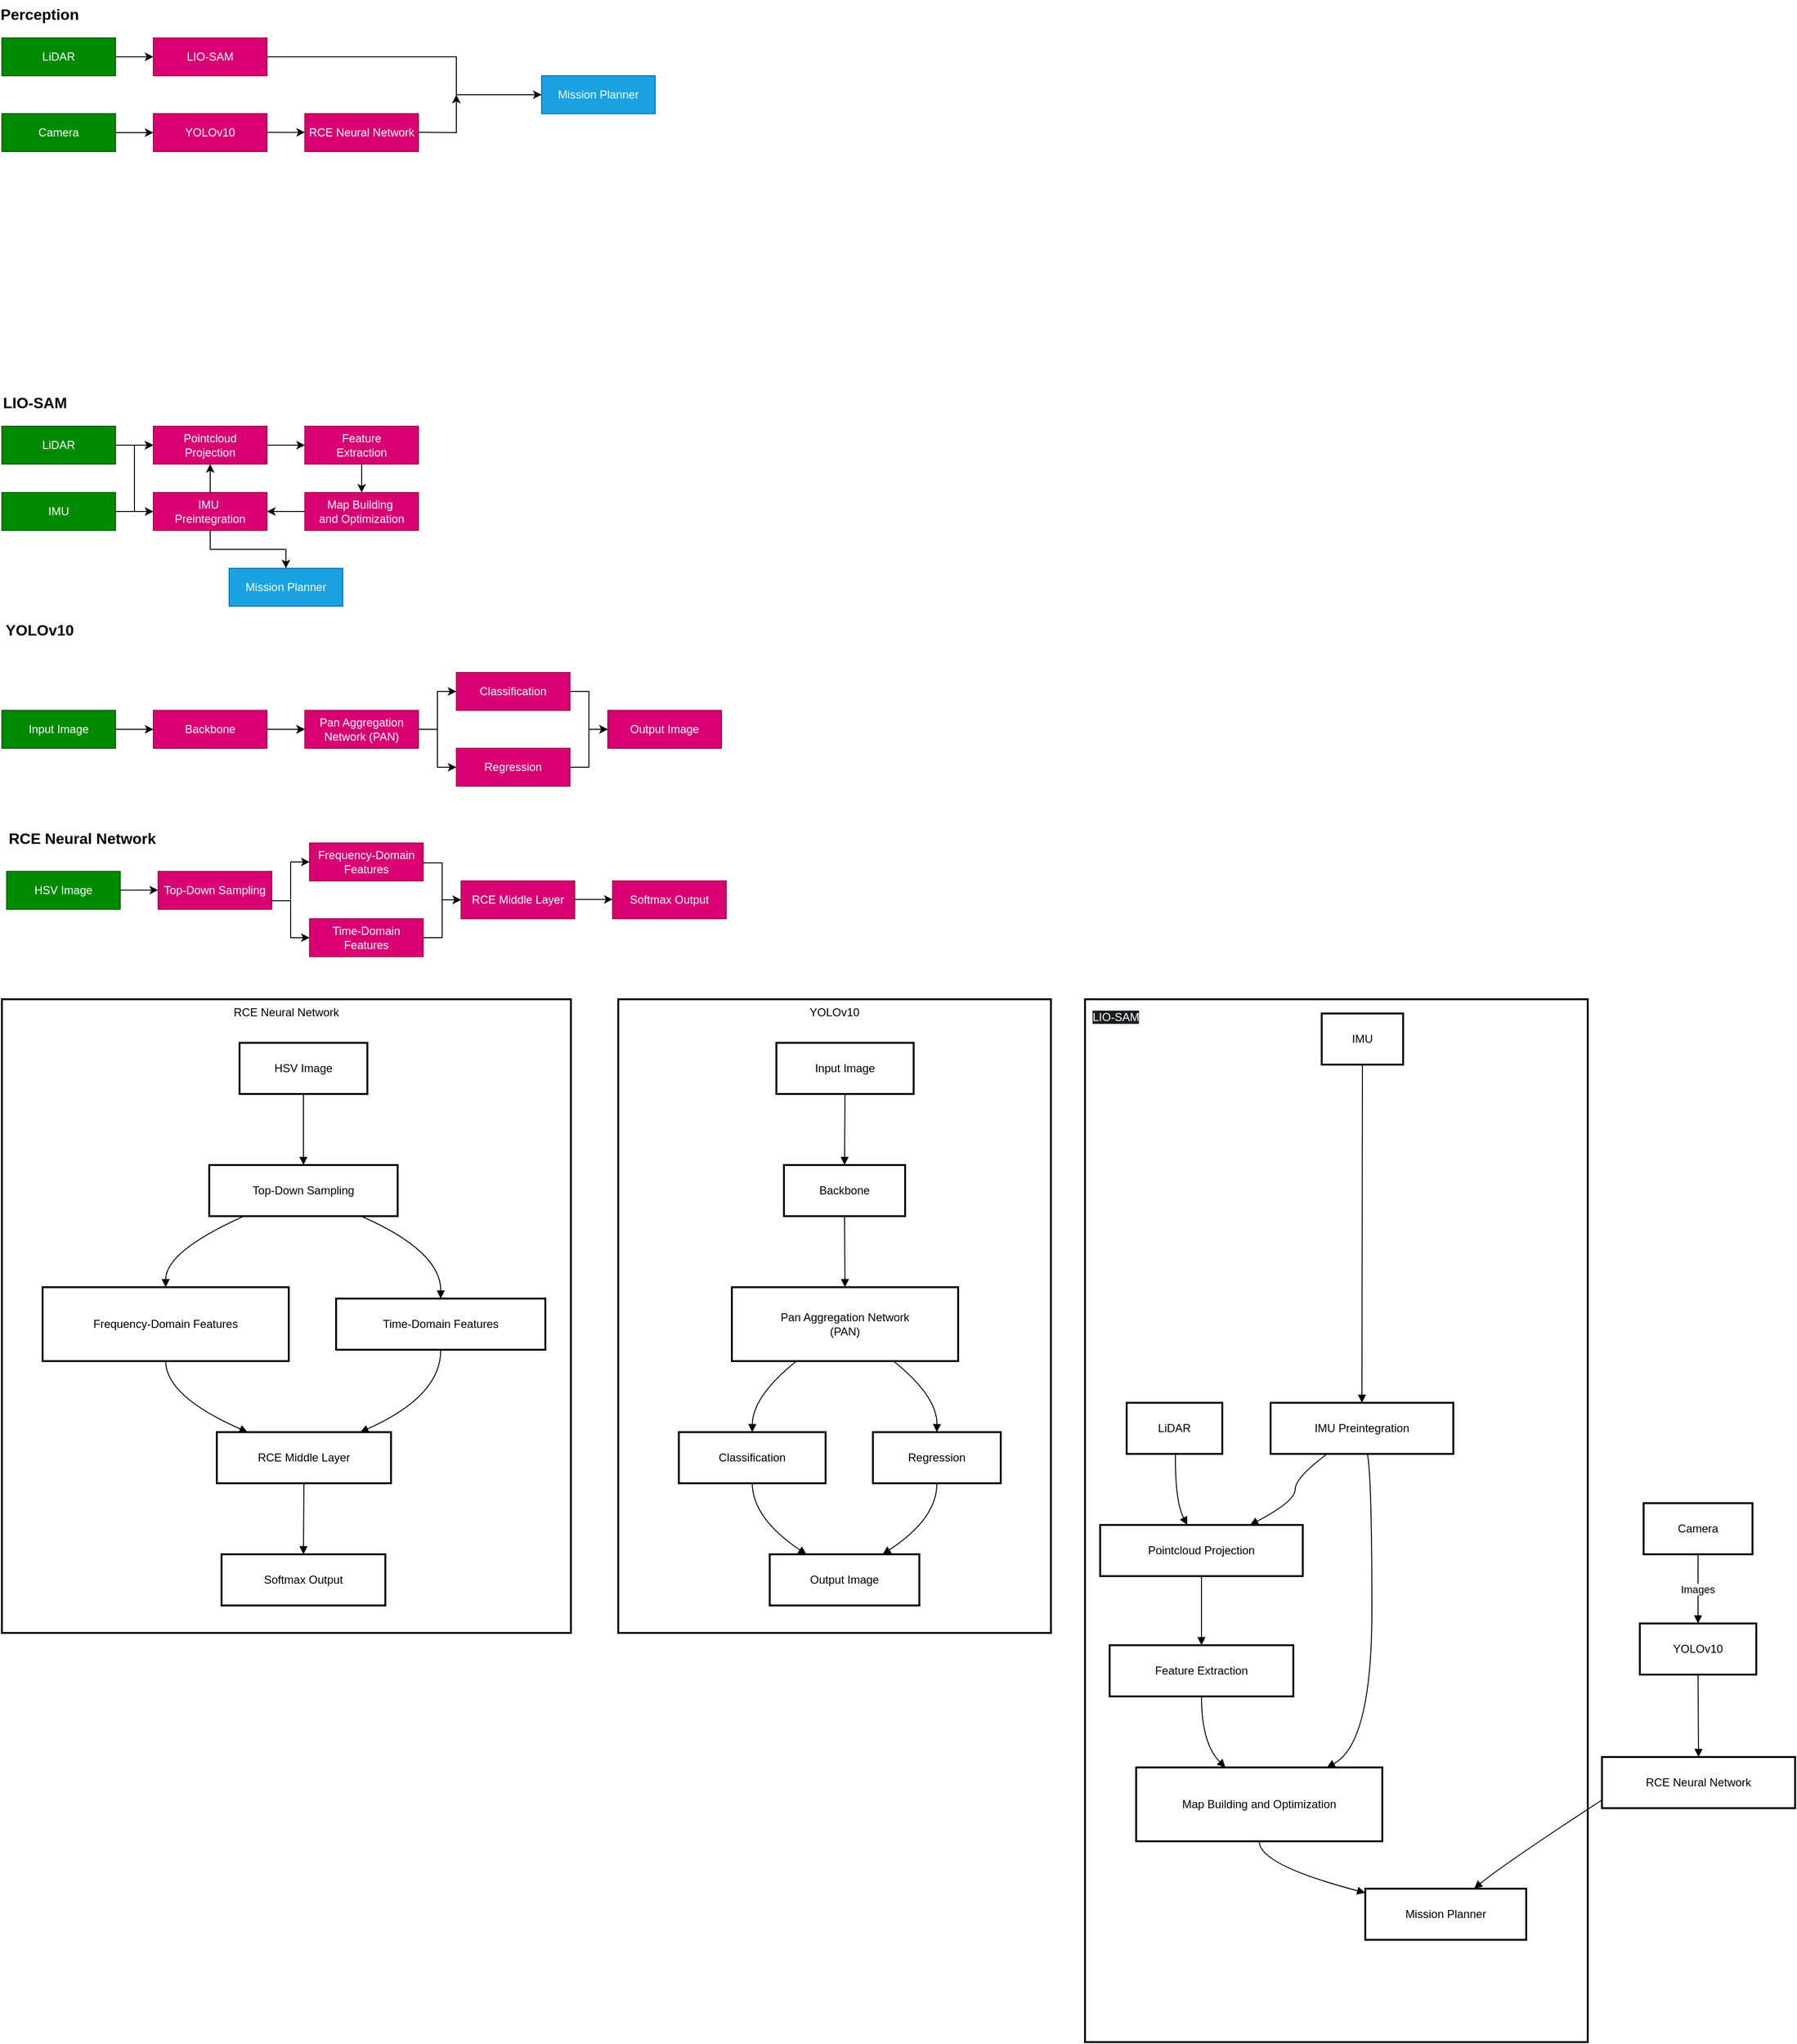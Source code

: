<mxfile version="28.0.6">
  <diagram name="Page-1" id="fD92ccNAa6IDZGOOpsen">
    <mxGraphModel dx="1627" dy="1105" grid="1" gridSize="10" guides="1" tooltips="1" connect="1" arrows="1" fold="1" page="1" pageScale="1" pageWidth="827" pageHeight="1169" math="0" shadow="0">
      <root>
        <mxCell id="0" />
        <mxCell id="1" parent="0" />
        <mxCell id="gu3PRiVN_i1ye5SG3aQM-52" value="LiDAR" style="rounded=0;whiteSpace=wrap;html=1;fillColor=#008a00;fontColor=#ffffff;strokeColor=#005700;" vertex="1" parent="1">
          <mxGeometry x="480" y="400" width="120" height="40" as="geometry" />
        </mxCell>
        <mxCell id="gu3PRiVN_i1ye5SG3aQM-53" value="" style="endArrow=classic;html=1;rounded=0;exitX=1;exitY=0.5;exitDx=0;exitDy=0;entryX=0;entryY=0.5;entryDx=0;entryDy=0;" edge="1" parent="1" source="gu3PRiVN_i1ye5SG3aQM-52" target="gu3PRiVN_i1ye5SG3aQM-54">
          <mxGeometry width="50" height="50" relative="1" as="geometry">
            <mxPoint x="830" y="700" as="sourcePoint" />
            <mxPoint x="880" y="650" as="targetPoint" />
          </mxGeometry>
        </mxCell>
        <mxCell id="gu3PRiVN_i1ye5SG3aQM-54" value="LIO-SAM" style="rounded=0;whiteSpace=wrap;html=1;fillColor=#d80073;fontColor=#ffffff;strokeColor=#A50040;" vertex="1" parent="1">
          <mxGeometry x="640" y="400" width="120" height="40" as="geometry" />
        </mxCell>
        <mxCell id="gu3PRiVN_i1ye5SG3aQM-55" value="Mission Planner" style="rounded=0;whiteSpace=wrap;html=1;fillColor=#1ba1e2;fontColor=#ffffff;strokeColor=#006EAF;" vertex="1" parent="1">
          <mxGeometry x="1050" y="440" width="120" height="40" as="geometry" />
        </mxCell>
        <mxCell id="gu3PRiVN_i1ye5SG3aQM-56" value="Camera" style="rounded=0;whiteSpace=wrap;html=1;fillColor=#008a00;fontColor=#ffffff;strokeColor=#005700;" vertex="1" parent="1">
          <mxGeometry x="480" y="480" width="120" height="40" as="geometry" />
        </mxCell>
        <mxCell id="gu3PRiVN_i1ye5SG3aQM-57" value="" style="endArrow=classic;html=1;rounded=0;exitX=1;exitY=0.5;exitDx=0;exitDy=0;entryX=0;entryY=0.5;entryDx=0;entryDy=0;" edge="1" parent="1" source="gu3PRiVN_i1ye5SG3aQM-56" target="gu3PRiVN_i1ye5SG3aQM-58">
          <mxGeometry width="50" height="50" relative="1" as="geometry">
            <mxPoint x="830" y="800" as="sourcePoint" />
            <mxPoint x="880" y="750" as="targetPoint" />
          </mxGeometry>
        </mxCell>
        <mxCell id="gu3PRiVN_i1ye5SG3aQM-58" value="YOLOv10" style="rounded=0;whiteSpace=wrap;html=1;fillColor=#d80073;fontColor=#ffffff;strokeColor=#A50040;" vertex="1" parent="1">
          <mxGeometry x="640" y="480" width="120" height="40" as="geometry" />
        </mxCell>
        <mxCell id="gu3PRiVN_i1ye5SG3aQM-59" value="&lt;font style=&quot;font-size: 16px;&quot;&gt;Perception&lt;/font&gt;" style="text;html=1;align=center;verticalAlign=middle;whiteSpace=wrap;rounded=0;fontStyle=1" vertex="1" parent="1">
          <mxGeometry x="490" y="360" width="60" height="30" as="geometry" />
        </mxCell>
        <mxCell id="gu3PRiVN_i1ye5SG3aQM-60" value="&lt;span style=&quot;font-size: 16px;&quot;&gt;LIO-SAM&lt;/span&gt;" style="text;html=1;align=center;verticalAlign=middle;whiteSpace=wrap;rounded=0;fontStyle=1" vertex="1" parent="1">
          <mxGeometry x="480" y="770" width="70" height="30" as="geometry" />
        </mxCell>
        <mxCell id="gu3PRiVN_i1ye5SG3aQM-61" value="LiDAR" style="rounded=0;whiteSpace=wrap;html=1;fillColor=#008a00;fontColor=#ffffff;strokeColor=#005700;" vertex="1" parent="1">
          <mxGeometry x="480" y="810" width="120" height="40" as="geometry" />
        </mxCell>
        <mxCell id="gu3PRiVN_i1ye5SG3aQM-62" value="Pointcloud&lt;div&gt;Projection&lt;/div&gt;" style="rounded=0;whiteSpace=wrap;html=1;fillColor=#d80073;fontColor=#ffffff;strokeColor=#A50040;" vertex="1" parent="1">
          <mxGeometry x="640" y="810" width="120" height="40" as="geometry" />
        </mxCell>
        <mxCell id="gu3PRiVN_i1ye5SG3aQM-63" value="Feature&lt;div&gt;Extraction&lt;/div&gt;" style="rounded=0;whiteSpace=wrap;html=1;fillColor=#d80073;fontColor=#ffffff;strokeColor=#A50040;" vertex="1" parent="1">
          <mxGeometry x="800" y="810" width="120" height="40" as="geometry" />
        </mxCell>
        <mxCell id="gu3PRiVN_i1ye5SG3aQM-64" value="Map Building&amp;nbsp;&lt;div&gt;and Optimization&lt;/div&gt;" style="rounded=0;whiteSpace=wrap;html=1;fillColor=#d80073;fontColor=#ffffff;strokeColor=#A50040;" vertex="1" parent="1">
          <mxGeometry x="800" y="880" width="120" height="40" as="geometry" />
        </mxCell>
        <mxCell id="gu3PRiVN_i1ye5SG3aQM-65" value="IMU" style="rounded=0;whiteSpace=wrap;html=1;fillColor=#008a00;fontColor=#ffffff;strokeColor=#005700;" vertex="1" parent="1">
          <mxGeometry x="480" y="880" width="120" height="40" as="geometry" />
        </mxCell>
        <mxCell id="gu3PRiVN_i1ye5SG3aQM-66" value="IMU&amp;nbsp;&lt;div&gt;Preintegration&lt;/div&gt;" style="rounded=0;whiteSpace=wrap;html=1;fillColor=#d80073;fontColor=#ffffff;strokeColor=#A50040;" vertex="1" parent="1">
          <mxGeometry x="640" y="880" width="120" height="40" as="geometry" />
        </mxCell>
        <mxCell id="gu3PRiVN_i1ye5SG3aQM-67" value="Mission Planner" style="rounded=0;whiteSpace=wrap;html=1;fillColor=#1ba1e2;fontColor=#ffffff;strokeColor=#006EAF;" vertex="1" parent="1">
          <mxGeometry x="720" y="960" width="120" height="40" as="geometry" />
        </mxCell>
        <mxCell id="gu3PRiVN_i1ye5SG3aQM-68" value="" style="endArrow=classic;html=1;rounded=0;exitX=1;exitY=0.5;exitDx=0;exitDy=0;entryX=0;entryY=0.5;entryDx=0;entryDy=0;" edge="1" parent="1" source="gu3PRiVN_i1ye5SG3aQM-61" target="gu3PRiVN_i1ye5SG3aQM-62">
          <mxGeometry width="50" height="50" relative="1" as="geometry">
            <mxPoint x="630" y="720" as="sourcePoint" />
            <mxPoint x="690" y="720" as="targetPoint" />
          </mxGeometry>
        </mxCell>
        <mxCell id="gu3PRiVN_i1ye5SG3aQM-69" value="" style="endArrow=classic;html=1;rounded=0;exitX=1;exitY=0.5;exitDx=0;exitDy=0;entryX=0;entryY=0.5;entryDx=0;entryDy=0;" edge="1" parent="1" source="gu3PRiVN_i1ye5SG3aQM-62" target="gu3PRiVN_i1ye5SG3aQM-63">
          <mxGeometry width="50" height="50" relative="1" as="geometry">
            <mxPoint x="760" y="840" as="sourcePoint" />
            <mxPoint x="820" y="840" as="targetPoint" />
          </mxGeometry>
        </mxCell>
        <mxCell id="gu3PRiVN_i1ye5SG3aQM-70" value="" style="endArrow=classic;html=1;rounded=0;exitX=0.5;exitY=1;exitDx=0;exitDy=0;entryX=0.5;entryY=0;entryDx=0;entryDy=0;" edge="1" parent="1" source="gu3PRiVN_i1ye5SG3aQM-63" target="gu3PRiVN_i1ye5SG3aQM-64">
          <mxGeometry width="50" height="50" relative="1" as="geometry">
            <mxPoint x="800" y="870" as="sourcePoint" />
            <mxPoint x="840" y="870" as="targetPoint" />
          </mxGeometry>
        </mxCell>
        <mxCell id="gu3PRiVN_i1ye5SG3aQM-71" value="" style="endArrow=classic;html=1;rounded=0;exitX=0;exitY=0.5;exitDx=0;exitDy=0;entryX=1;entryY=0.5;entryDx=0;entryDy=0;" edge="1" parent="1" source="gu3PRiVN_i1ye5SG3aQM-64" target="gu3PRiVN_i1ye5SG3aQM-66">
          <mxGeometry width="50" height="50" relative="1" as="geometry">
            <mxPoint x="860" y="870" as="sourcePoint" />
            <mxPoint x="790" y="900" as="targetPoint" />
          </mxGeometry>
        </mxCell>
        <mxCell id="gu3PRiVN_i1ye5SG3aQM-72" value="" style="endArrow=classic;html=1;rounded=0;exitX=0.5;exitY=1;exitDx=0;exitDy=0;entryX=0.5;entryY=0;entryDx=0;entryDy=0;" edge="1" parent="1" source="gu3PRiVN_i1ye5SG3aQM-66" target="gu3PRiVN_i1ye5SG3aQM-67">
          <mxGeometry width="50" height="50" relative="1" as="geometry">
            <mxPoint x="710" y="860" as="sourcePoint" />
            <mxPoint x="710" y="890" as="targetPoint" />
            <Array as="points">
              <mxPoint x="700" y="940" />
              <mxPoint x="780" y="940" />
            </Array>
          </mxGeometry>
        </mxCell>
        <mxCell id="gu3PRiVN_i1ye5SG3aQM-73" value="" style="endArrow=classic;html=1;rounded=0;exitX=1;exitY=0.5;exitDx=0;exitDy=0;entryX=0;entryY=0.5;entryDx=0;entryDy=0;" edge="1" parent="1" source="gu3PRiVN_i1ye5SG3aQM-65" target="gu3PRiVN_i1ye5SG3aQM-66">
          <mxGeometry width="50" height="50" relative="1" as="geometry">
            <mxPoint x="620" y="830" as="sourcePoint" />
            <mxPoint x="660" y="830" as="targetPoint" />
          </mxGeometry>
        </mxCell>
        <mxCell id="gu3PRiVN_i1ye5SG3aQM-74" value="" style="endArrow=classic;html=1;rounded=0;entryX=0;entryY=0.5;entryDx=0;entryDy=0;" edge="1" parent="1" target="gu3PRiVN_i1ye5SG3aQM-62">
          <mxGeometry width="50" height="50" relative="1" as="geometry">
            <mxPoint x="600" y="900" as="sourcePoint" />
            <mxPoint x="670" y="890" as="targetPoint" />
            <Array as="points">
              <mxPoint x="620" y="900" />
              <mxPoint x="620" y="830" />
            </Array>
          </mxGeometry>
        </mxCell>
        <mxCell id="gu3PRiVN_i1ye5SG3aQM-75" value="" style="endArrow=classic;html=1;rounded=0;exitX=0.5;exitY=0;exitDx=0;exitDy=0;entryX=0.5;entryY=1;entryDx=0;entryDy=0;" edge="1" parent="1" source="gu3PRiVN_i1ye5SG3aQM-66" target="gu3PRiVN_i1ye5SG3aQM-62">
          <mxGeometry width="50" height="50" relative="1" as="geometry">
            <mxPoint x="660" y="860" as="sourcePoint" />
            <mxPoint x="700" y="860" as="targetPoint" />
          </mxGeometry>
        </mxCell>
        <mxCell id="gu3PRiVN_i1ye5SG3aQM-76" value="&lt;font size=&quot;3&quot;&gt;YOLOv10&lt;/font&gt;" style="text;html=1;align=center;verticalAlign=middle;whiteSpace=wrap;rounded=0;fontStyle=1" vertex="1" parent="1">
          <mxGeometry x="485" y="1010" width="70" height="30" as="geometry" />
        </mxCell>
        <mxCell id="gu3PRiVN_i1ye5SG3aQM-77" value="Input Image" style="rounded=0;whiteSpace=wrap;html=1;fillColor=#008a00;fontColor=#ffffff;strokeColor=#005700;" vertex="1" parent="1">
          <mxGeometry x="480" y="1110" width="120" height="40" as="geometry" />
        </mxCell>
        <mxCell id="gu3PRiVN_i1ye5SG3aQM-78" value="" style="edgeStyle=orthogonalEdgeStyle;rounded=0;orthogonalLoop=1;jettySize=auto;html=1;" edge="1" parent="1" source="gu3PRiVN_i1ye5SG3aQM-79" target="gu3PRiVN_i1ye5SG3aQM-82">
          <mxGeometry relative="1" as="geometry" />
        </mxCell>
        <mxCell id="gu3PRiVN_i1ye5SG3aQM-79" value="Backbone" style="rounded=0;whiteSpace=wrap;html=1;fillColor=#d80073;fontColor=#ffffff;strokeColor=#A50040;" vertex="1" parent="1">
          <mxGeometry x="640" y="1110" width="120" height="40" as="geometry" />
        </mxCell>
        <mxCell id="gu3PRiVN_i1ye5SG3aQM-80" style="edgeStyle=orthogonalEdgeStyle;rounded=0;orthogonalLoop=1;jettySize=auto;html=1;entryX=0;entryY=0.5;entryDx=0;entryDy=0;" edge="1" parent="1" source="gu3PRiVN_i1ye5SG3aQM-82" target="gu3PRiVN_i1ye5SG3aQM-84">
          <mxGeometry relative="1" as="geometry" />
        </mxCell>
        <mxCell id="gu3PRiVN_i1ye5SG3aQM-81" style="edgeStyle=orthogonalEdgeStyle;rounded=0;orthogonalLoop=1;jettySize=auto;html=1;exitX=1;exitY=0.5;exitDx=0;exitDy=0;entryX=0;entryY=0.5;entryDx=0;entryDy=0;" edge="1" parent="1" source="gu3PRiVN_i1ye5SG3aQM-82" target="gu3PRiVN_i1ye5SG3aQM-86">
          <mxGeometry relative="1" as="geometry" />
        </mxCell>
        <mxCell id="gu3PRiVN_i1ye5SG3aQM-82" value="Pan Aggregation Network (PAN)" style="rounded=0;whiteSpace=wrap;html=1;fillColor=#d80073;fontColor=#ffffff;strokeColor=#A50040;" vertex="1" parent="1">
          <mxGeometry x="800" y="1110" width="120" height="40" as="geometry" />
        </mxCell>
        <mxCell id="gu3PRiVN_i1ye5SG3aQM-83" style="edgeStyle=orthogonalEdgeStyle;rounded=0;orthogonalLoop=1;jettySize=auto;html=1;exitX=1;exitY=0.5;exitDx=0;exitDy=0;entryX=0;entryY=0.5;entryDx=0;entryDy=0;" edge="1" parent="1" source="gu3PRiVN_i1ye5SG3aQM-84" target="gu3PRiVN_i1ye5SG3aQM-87">
          <mxGeometry relative="1" as="geometry" />
        </mxCell>
        <mxCell id="gu3PRiVN_i1ye5SG3aQM-84" value="Classification" style="rounded=0;whiteSpace=wrap;html=1;fillColor=#d80073;fontColor=#ffffff;strokeColor=#A50040;" vertex="1" parent="1">
          <mxGeometry x="960" y="1070" width="120" height="40" as="geometry" />
        </mxCell>
        <mxCell id="gu3PRiVN_i1ye5SG3aQM-85" style="edgeStyle=orthogonalEdgeStyle;rounded=0;orthogonalLoop=1;jettySize=auto;html=1;exitX=1;exitY=0.5;exitDx=0;exitDy=0;entryX=0;entryY=0.5;entryDx=0;entryDy=0;" edge="1" parent="1" source="gu3PRiVN_i1ye5SG3aQM-86" target="gu3PRiVN_i1ye5SG3aQM-87">
          <mxGeometry relative="1" as="geometry" />
        </mxCell>
        <mxCell id="gu3PRiVN_i1ye5SG3aQM-86" value="Regression" style="rounded=0;whiteSpace=wrap;html=1;fillColor=#d80073;fontColor=#ffffff;strokeColor=#A50040;" vertex="1" parent="1">
          <mxGeometry x="960" y="1150" width="120" height="40" as="geometry" />
        </mxCell>
        <mxCell id="gu3PRiVN_i1ye5SG3aQM-87" value="Output Image" style="rounded=0;whiteSpace=wrap;html=1;fillColor=#d80073;fontColor=#ffffff;strokeColor=#A50040;" vertex="1" parent="1">
          <mxGeometry x="1120" y="1110" width="120" height="40" as="geometry" />
        </mxCell>
        <mxCell id="gu3PRiVN_i1ye5SG3aQM-88" value="" style="endArrow=classic;html=1;rounded=0;exitX=1;exitY=0.5;exitDx=0;exitDy=0;" edge="1" parent="1" source="gu3PRiVN_i1ye5SG3aQM-77">
          <mxGeometry width="50" height="50" relative="1" as="geometry">
            <mxPoint x="810" y="870" as="sourcePoint" />
            <mxPoint x="640" y="1130" as="targetPoint" />
          </mxGeometry>
        </mxCell>
        <mxCell id="gu3PRiVN_i1ye5SG3aQM-89" value="" style="endArrow=classic;html=1;rounded=0;entryX=0;entryY=0.5;entryDx=0;entryDy=0;exitX=1;exitY=0.5;exitDx=0;exitDy=0;" edge="1" parent="1" source="gu3PRiVN_i1ye5SG3aQM-79" target="gu3PRiVN_i1ye5SG3aQM-82">
          <mxGeometry width="50" height="50" relative="1" as="geometry">
            <mxPoint x="720" y="1210" as="sourcePoint" />
            <mxPoint x="640" y="1130" as="targetPoint" />
          </mxGeometry>
        </mxCell>
        <mxCell id="gu3PRiVN_i1ye5SG3aQM-90" value="&lt;font size=&quot;3&quot;&gt;RCE Neural Network&lt;/font&gt;" style="text;html=1;align=center;verticalAlign=middle;whiteSpace=wrap;rounded=0;fontStyle=1" vertex="1" parent="1">
          <mxGeometry x="485" y="1230" width="160" height="30" as="geometry" />
        </mxCell>
        <mxCell id="gu3PRiVN_i1ye5SG3aQM-91" value="HSV Image" style="rounded=0;whiteSpace=wrap;html=1;fillColor=#008a00;fontColor=#ffffff;strokeColor=#005700;" vertex="1" parent="1">
          <mxGeometry x="485" y="1280" width="120" height="40" as="geometry" />
        </mxCell>
        <mxCell id="gu3PRiVN_i1ye5SG3aQM-92" value="" style="endArrow=classic;html=1;rounded=0;exitX=1;exitY=0.5;exitDx=0;exitDy=0;" edge="1" parent="1">
          <mxGeometry width="50" height="50" relative="1" as="geometry">
            <mxPoint x="605" y="1299.74" as="sourcePoint" />
            <mxPoint x="645" y="1299.74" as="targetPoint" />
          </mxGeometry>
        </mxCell>
        <mxCell id="gu3PRiVN_i1ye5SG3aQM-93" value="Top-Down Sampling" style="rounded=0;whiteSpace=wrap;html=1;fillColor=#d80073;fontColor=#ffffff;strokeColor=#A50040;" vertex="1" parent="1">
          <mxGeometry x="645" y="1280" width="120" height="40" as="geometry" />
        </mxCell>
        <mxCell id="gu3PRiVN_i1ye5SG3aQM-94" value="Time-Domain Features" style="rounded=0;whiteSpace=wrap;html=1;fillColor=#d80073;fontColor=#ffffff;strokeColor=#A50040;" vertex="1" parent="1">
          <mxGeometry x="805" y="1330" width="120" height="40" as="geometry" />
        </mxCell>
        <mxCell id="gu3PRiVN_i1ye5SG3aQM-95" value="Frequency-Domain Features" style="rounded=0;whiteSpace=wrap;html=1;fillColor=#d80073;fontColor=#ffffff;strokeColor=#A50040;" vertex="1" parent="1">
          <mxGeometry x="805" y="1250" width="120" height="40" as="geometry" />
        </mxCell>
        <mxCell id="gu3PRiVN_i1ye5SG3aQM-96" style="edgeStyle=orthogonalEdgeStyle;rounded=0;orthogonalLoop=1;jettySize=auto;html=1;entryX=0;entryY=0.5;entryDx=0;entryDy=0;" edge="1" parent="1" target="gu3PRiVN_i1ye5SG3aQM-95">
          <mxGeometry relative="1" as="geometry">
            <mxPoint x="785" y="1310" as="sourcePoint" />
            <mxPoint x="785" y="1260" as="targetPoint" />
            <Array as="points">
              <mxPoint x="785" y="1270" />
            </Array>
          </mxGeometry>
        </mxCell>
        <mxCell id="gu3PRiVN_i1ye5SG3aQM-97" style="edgeStyle=orthogonalEdgeStyle;rounded=0;orthogonalLoop=1;jettySize=auto;html=1;exitX=1;exitY=0.5;exitDx=0;exitDy=0;entryX=0;entryY=0.5;entryDx=0;entryDy=0;" edge="1" parent="1" target="gu3PRiVN_i1ye5SG3aQM-94">
          <mxGeometry relative="1" as="geometry">
            <mxPoint x="764.48" y="1310" as="sourcePoint" />
            <mxPoint x="785" y="1380" as="targetPoint" />
            <Array as="points">
              <mxPoint x="765" y="1311" />
              <mxPoint x="785" y="1311" />
              <mxPoint x="785" y="1350" />
            </Array>
          </mxGeometry>
        </mxCell>
        <mxCell id="gu3PRiVN_i1ye5SG3aQM-98" style="edgeStyle=orthogonalEdgeStyle;rounded=0;orthogonalLoop=1;jettySize=auto;html=1;exitX=1;exitY=0.5;exitDx=0;exitDy=0;entryX=0;entryY=0.5;entryDx=0;entryDy=0;" edge="1" parent="1" source="gu3PRiVN_i1ye5SG3aQM-95" target="gu3PRiVN_i1ye5SG3aQM-100">
          <mxGeometry relative="1" as="geometry">
            <mxPoint x="925" y="1270" as="sourcePoint" />
            <Array as="points">
              <mxPoint x="945" y="1271" />
              <mxPoint x="945" y="1310" />
            </Array>
          </mxGeometry>
        </mxCell>
        <mxCell id="gu3PRiVN_i1ye5SG3aQM-99" style="edgeStyle=orthogonalEdgeStyle;rounded=0;orthogonalLoop=1;jettySize=auto;html=1;exitX=1;exitY=0.5;exitDx=0;exitDy=0;entryX=0;entryY=0.5;entryDx=0;entryDy=0;" edge="1" parent="1" target="gu3PRiVN_i1ye5SG3aQM-100">
          <mxGeometry relative="1" as="geometry">
            <mxPoint x="925" y="1350" as="sourcePoint" />
            <Array as="points">
              <mxPoint x="945" y="1350" />
              <mxPoint x="945" y="1310" />
            </Array>
          </mxGeometry>
        </mxCell>
        <mxCell id="gu3PRiVN_i1ye5SG3aQM-100" value="RCE Middle Layer" style="rounded=0;whiteSpace=wrap;html=1;fillColor=#d80073;fontColor=#ffffff;strokeColor=#A50040;" vertex="1" parent="1">
          <mxGeometry x="965" y="1290" width="120" height="40" as="geometry" />
        </mxCell>
        <mxCell id="gu3PRiVN_i1ye5SG3aQM-101" value="Softmax Output" style="rounded=0;whiteSpace=wrap;html=1;fillColor=#d80073;fontColor=#ffffff;strokeColor=#A50040;" vertex="1" parent="1">
          <mxGeometry x="1125" y="1290" width="120" height="40" as="geometry" />
        </mxCell>
        <mxCell id="gu3PRiVN_i1ye5SG3aQM-102" value="" style="endArrow=classic;html=1;rounded=0;entryX=0;entryY=0.5;entryDx=0;entryDy=0;exitX=1;exitY=0.5;exitDx=0;exitDy=0;" edge="1" parent="1">
          <mxGeometry width="50" height="50" relative="1" as="geometry">
            <mxPoint x="1085" y="1309.58" as="sourcePoint" />
            <mxPoint x="1125" y="1309.58" as="targetPoint" />
          </mxGeometry>
        </mxCell>
        <mxCell id="gu3PRiVN_i1ye5SG3aQM-103" value="RCE Neural Network" style="rounded=0;whiteSpace=wrap;html=1;fillColor=#d80073;fontColor=#ffffff;strokeColor=#A50040;" vertex="1" parent="1">
          <mxGeometry x="800" y="480" width="120" height="40" as="geometry" />
        </mxCell>
        <mxCell id="gu3PRiVN_i1ye5SG3aQM-104" value="" style="endArrow=classic;html=1;rounded=0;entryX=0;entryY=0.5;entryDx=0;entryDy=0;exitX=1;exitY=0.5;exitDx=0;exitDy=0;" edge="1" parent="1" source="gu3PRiVN_i1ye5SG3aQM-54" target="gu3PRiVN_i1ye5SG3aQM-55">
          <mxGeometry width="50" height="50" relative="1" as="geometry">
            <mxPoint x="780" y="420" as="sourcePoint" />
            <mxPoint x="950" y="470" as="targetPoint" />
            <Array as="points">
              <mxPoint x="880" y="420" />
              <mxPoint x="960" y="420" />
              <mxPoint x="960" y="460" />
            </Array>
          </mxGeometry>
        </mxCell>
        <mxCell id="gu3PRiVN_i1ye5SG3aQM-105" value="" style="endArrow=classic;html=1;rounded=0;exitX=1;exitY=0.5;exitDx=0;exitDy=0;entryX=0;entryY=0.5;entryDx=0;entryDy=0;" edge="1" parent="1">
          <mxGeometry width="50" height="50" relative="1" as="geometry">
            <mxPoint x="760" y="499.71" as="sourcePoint" />
            <mxPoint x="800" y="499.71" as="targetPoint" />
          </mxGeometry>
        </mxCell>
        <mxCell id="gu3PRiVN_i1ye5SG3aQM-106" value="" style="endArrow=classic;html=1;rounded=0;exitX=1;exitY=0.5;exitDx=0;exitDy=0;" edge="1" parent="1">
          <mxGeometry width="50" height="50" relative="1" as="geometry">
            <mxPoint x="920" y="499.68" as="sourcePoint" />
            <mxPoint x="960" y="460" as="targetPoint" />
            <Array as="points">
              <mxPoint x="960" y="500" />
            </Array>
          </mxGeometry>
        </mxCell>
        <mxCell id="gu3PRiVN_i1ye5SG3aQM-134" value="RCE Neural Network" style="whiteSpace=wrap;strokeWidth=2;verticalAlign=top;" vertex="1" parent="1">
          <mxGeometry x="480" y="1415" width="601" height="669" as="geometry" />
        </mxCell>
        <mxCell id="gu3PRiVN_i1ye5SG3aQM-135" value="HSV Image" style="whiteSpace=wrap;strokeWidth=2;" vertex="1" parent="gu3PRiVN_i1ye5SG3aQM-134">
          <mxGeometry x="251" y="46" width="135" height="54" as="geometry" />
        </mxCell>
        <mxCell id="gu3PRiVN_i1ye5SG3aQM-136" value="Top-Down Sampling" style="whiteSpace=wrap;strokeWidth=2;" vertex="1" parent="gu3PRiVN_i1ye5SG3aQM-134">
          <mxGeometry x="219" y="175" width="199" height="54" as="geometry" />
        </mxCell>
        <mxCell id="gu3PRiVN_i1ye5SG3aQM-137" value="Frequency-Domain Features" style="whiteSpace=wrap;strokeWidth=2;" vertex="1" parent="gu3PRiVN_i1ye5SG3aQM-134">
          <mxGeometry x="43" y="304" width="260" height="78" as="geometry" />
        </mxCell>
        <mxCell id="gu3PRiVN_i1ye5SG3aQM-138" value="Time-Domain Features" style="whiteSpace=wrap;strokeWidth=2;" vertex="1" parent="gu3PRiVN_i1ye5SG3aQM-134">
          <mxGeometry x="353" y="316" width="221" height="54" as="geometry" />
        </mxCell>
        <mxCell id="gu3PRiVN_i1ye5SG3aQM-139" value="RCE Middle Layer" style="whiteSpace=wrap;strokeWidth=2;" vertex="1" parent="gu3PRiVN_i1ye5SG3aQM-134">
          <mxGeometry x="227" y="457" width="184" height="54" as="geometry" />
        </mxCell>
        <mxCell id="gu3PRiVN_i1ye5SG3aQM-140" value="Softmax Output" style="whiteSpace=wrap;strokeWidth=2;" vertex="1" parent="gu3PRiVN_i1ye5SG3aQM-134">
          <mxGeometry x="232" y="586" width="173" height="54" as="geometry" />
        </mxCell>
        <mxCell id="gu3PRiVN_i1ye5SG3aQM-141" value="" style="curved=1;startArrow=none;endArrow=block;exitX=0.5;exitY=0.99;entryX=0.5;entryY=-0.01;rounded=0;" edge="1" parent="gu3PRiVN_i1ye5SG3aQM-134" source="gu3PRiVN_i1ye5SG3aQM-135" target="gu3PRiVN_i1ye5SG3aQM-136">
          <mxGeometry relative="1" as="geometry">
            <Array as="points" />
          </mxGeometry>
        </mxCell>
        <mxCell id="gu3PRiVN_i1ye5SG3aQM-142" value="" style="curved=1;startArrow=none;endArrow=block;exitX=0.19;exitY=0.99;entryX=0.5;entryY=-0.01;rounded=0;" edge="1" parent="gu3PRiVN_i1ye5SG3aQM-134" source="gu3PRiVN_i1ye5SG3aQM-136" target="gu3PRiVN_i1ye5SG3aQM-137">
          <mxGeometry relative="1" as="geometry">
            <Array as="points">
              <mxPoint x="173" y="266" />
            </Array>
          </mxGeometry>
        </mxCell>
        <mxCell id="gu3PRiVN_i1ye5SG3aQM-143" value="" style="curved=1;startArrow=none;endArrow=block;exitX=0.8;exitY=0.99;entryX=0.5;entryY=-0.01;rounded=0;" edge="1" parent="gu3PRiVN_i1ye5SG3aQM-134" source="gu3PRiVN_i1ye5SG3aQM-136" target="gu3PRiVN_i1ye5SG3aQM-138">
          <mxGeometry relative="1" as="geometry">
            <Array as="points">
              <mxPoint x="464" y="266" />
            </Array>
          </mxGeometry>
        </mxCell>
        <mxCell id="gu3PRiVN_i1ye5SG3aQM-144" value="" style="curved=1;startArrow=none;endArrow=block;exitX=0.5;exitY=0.99;entryX=0.17;entryY=-0.01;rounded=0;" edge="1" parent="gu3PRiVN_i1ye5SG3aQM-134" source="gu3PRiVN_i1ye5SG3aQM-137" target="gu3PRiVN_i1ye5SG3aQM-139">
          <mxGeometry relative="1" as="geometry">
            <Array as="points">
              <mxPoint x="173" y="419" />
            </Array>
          </mxGeometry>
        </mxCell>
        <mxCell id="gu3PRiVN_i1ye5SG3aQM-145" value="" style="curved=1;startArrow=none;endArrow=block;exitX=0.5;exitY=0.99;entryX=0.83;entryY=-0.01;rounded=0;" edge="1" parent="gu3PRiVN_i1ye5SG3aQM-134" source="gu3PRiVN_i1ye5SG3aQM-138" target="gu3PRiVN_i1ye5SG3aQM-139">
          <mxGeometry relative="1" as="geometry">
            <Array as="points">
              <mxPoint x="464" y="419" />
            </Array>
          </mxGeometry>
        </mxCell>
        <mxCell id="gu3PRiVN_i1ye5SG3aQM-146" value="" style="curved=1;startArrow=none;endArrow=block;exitX=0.5;exitY=0.99;entryX=0.5;entryY=-0.01;rounded=0;" edge="1" parent="gu3PRiVN_i1ye5SG3aQM-134" source="gu3PRiVN_i1ye5SG3aQM-139" target="gu3PRiVN_i1ye5SG3aQM-140">
          <mxGeometry relative="1" as="geometry">
            <Array as="points" />
          </mxGeometry>
        </mxCell>
        <mxCell id="gu3PRiVN_i1ye5SG3aQM-147" value="YOLOv10" style="whiteSpace=wrap;strokeWidth=2;verticalAlign=top;" vertex="1" parent="1">
          <mxGeometry x="1131" y="1415" width="457" height="669" as="geometry" />
        </mxCell>
        <mxCell id="gu3PRiVN_i1ye5SG3aQM-148" value="Input Image" style="whiteSpace=wrap;strokeWidth=2;" vertex="1" parent="gu3PRiVN_i1ye5SG3aQM-147">
          <mxGeometry x="167" y="46" width="145" height="54" as="geometry" />
        </mxCell>
        <mxCell id="gu3PRiVN_i1ye5SG3aQM-149" value="Backbone" style="whiteSpace=wrap;strokeWidth=2;" vertex="1" parent="gu3PRiVN_i1ye5SG3aQM-147">
          <mxGeometry x="175" y="175" width="128" height="54" as="geometry" />
        </mxCell>
        <mxCell id="gu3PRiVN_i1ye5SG3aQM-150" value="Pan Aggregation Network&#xa;(PAN)" style="whiteSpace=wrap;strokeWidth=2;" vertex="1" parent="gu3PRiVN_i1ye5SG3aQM-147">
          <mxGeometry x="120" y="304" width="239" height="78" as="geometry" />
        </mxCell>
        <mxCell id="gu3PRiVN_i1ye5SG3aQM-151" value="Classification" style="whiteSpace=wrap;strokeWidth=2;" vertex="1" parent="gu3PRiVN_i1ye5SG3aQM-147">
          <mxGeometry x="64" y="457" width="155" height="54" as="geometry" />
        </mxCell>
        <mxCell id="gu3PRiVN_i1ye5SG3aQM-152" value="Regression" style="whiteSpace=wrap;strokeWidth=2;" vertex="1" parent="gu3PRiVN_i1ye5SG3aQM-147">
          <mxGeometry x="269" y="457" width="135" height="54" as="geometry" />
        </mxCell>
        <mxCell id="gu3PRiVN_i1ye5SG3aQM-153" value="Output Image" style="whiteSpace=wrap;strokeWidth=2;" vertex="1" parent="gu3PRiVN_i1ye5SG3aQM-147">
          <mxGeometry x="160" y="586" width="158" height="54" as="geometry" />
        </mxCell>
        <mxCell id="gu3PRiVN_i1ye5SG3aQM-154" value="" style="curved=1;startArrow=none;endArrow=block;exitX=0.5;exitY=0.99;entryX=0.5;entryY=-0.01;rounded=0;" edge="1" parent="gu3PRiVN_i1ye5SG3aQM-147" source="gu3PRiVN_i1ye5SG3aQM-148" target="gu3PRiVN_i1ye5SG3aQM-149">
          <mxGeometry relative="1" as="geometry">
            <Array as="points" />
          </mxGeometry>
        </mxCell>
        <mxCell id="gu3PRiVN_i1ye5SG3aQM-155" value="" style="curved=1;startArrow=none;endArrow=block;exitX=0.5;exitY=0.99;entryX=0.5;entryY=-0.01;rounded=0;" edge="1" parent="gu3PRiVN_i1ye5SG3aQM-147" source="gu3PRiVN_i1ye5SG3aQM-149" target="gu3PRiVN_i1ye5SG3aQM-150">
          <mxGeometry relative="1" as="geometry">
            <Array as="points" />
          </mxGeometry>
        </mxCell>
        <mxCell id="gu3PRiVN_i1ye5SG3aQM-156" value="" style="curved=1;startArrow=none;endArrow=block;exitX=0.29;exitY=0.99;entryX=0.5;entryY=-0.01;rounded=0;" edge="1" parent="gu3PRiVN_i1ye5SG3aQM-147" source="gu3PRiVN_i1ye5SG3aQM-150" target="gu3PRiVN_i1ye5SG3aQM-151">
          <mxGeometry relative="1" as="geometry">
            <Array as="points">
              <mxPoint x="142" y="419" />
            </Array>
          </mxGeometry>
        </mxCell>
        <mxCell id="gu3PRiVN_i1ye5SG3aQM-157" value="" style="curved=1;startArrow=none;endArrow=block;exitX=0.71;exitY=0.99;entryX=0.5;entryY=-0.01;rounded=0;" edge="1" parent="gu3PRiVN_i1ye5SG3aQM-147" source="gu3PRiVN_i1ye5SG3aQM-150" target="gu3PRiVN_i1ye5SG3aQM-152">
          <mxGeometry relative="1" as="geometry">
            <Array as="points">
              <mxPoint x="337" y="419" />
            </Array>
          </mxGeometry>
        </mxCell>
        <mxCell id="gu3PRiVN_i1ye5SG3aQM-158" value="" style="curved=1;startArrow=none;endArrow=block;exitX=0.5;exitY=0.99;entryX=0.24;entryY=-0.01;rounded=0;" edge="1" parent="gu3PRiVN_i1ye5SG3aQM-147" source="gu3PRiVN_i1ye5SG3aQM-151" target="gu3PRiVN_i1ye5SG3aQM-153">
          <mxGeometry relative="1" as="geometry">
            <Array as="points">
              <mxPoint x="142" y="548" />
            </Array>
          </mxGeometry>
        </mxCell>
        <mxCell id="gu3PRiVN_i1ye5SG3aQM-159" value="" style="curved=1;startArrow=none;endArrow=block;exitX=0.5;exitY=0.99;entryX=0.76;entryY=-0.01;rounded=0;" edge="1" parent="gu3PRiVN_i1ye5SG3aQM-147" source="gu3PRiVN_i1ye5SG3aQM-152" target="gu3PRiVN_i1ye5SG3aQM-153">
          <mxGeometry relative="1" as="geometry">
            <Array as="points">
              <mxPoint x="337" y="548" />
            </Array>
          </mxGeometry>
        </mxCell>
        <mxCell id="gu3PRiVN_i1ye5SG3aQM-160" value="" style="whiteSpace=wrap;strokeWidth=2;" vertex="1" parent="1">
          <mxGeometry x="1624" y="1415" width="531" height="1101" as="geometry" />
        </mxCell>
        <mxCell id="gu3PRiVN_i1ye5SG3aQM-164" value="Camera" style="whiteSpace=wrap;strokeWidth=2;" vertex="1" parent="1">
          <mxGeometry x="2214" y="1947" width="115" height="54" as="geometry" />
        </mxCell>
        <mxCell id="gu3PRiVN_i1ye5SG3aQM-165" value="YOLOv10" style="whiteSpace=wrap;strokeWidth=2;" vertex="1" parent="1">
          <mxGeometry x="2210" y="2074" width="123" height="54" as="geometry" />
        </mxCell>
        <mxCell id="gu3PRiVN_i1ye5SG3aQM-166" value="LiDAR" style="whiteSpace=wrap;strokeWidth=2;" vertex="1" parent="1">
          <mxGeometry x="1668" y="1841" width="101" height="54" as="geometry" />
        </mxCell>
        <mxCell id="gu3PRiVN_i1ye5SG3aQM-167" value="Pointcloud Projection" style="whiteSpace=wrap;strokeWidth=2;" vertex="1" parent="1">
          <mxGeometry x="1640" y="1970" width="214" height="54" as="geometry" />
        </mxCell>
        <mxCell id="gu3PRiVN_i1ye5SG3aQM-168" value="Feature Extraction" style="whiteSpace=wrap;strokeWidth=2;" vertex="1" parent="1">
          <mxGeometry x="1650" y="2097" width="194" height="54" as="geometry" />
        </mxCell>
        <mxCell id="gu3PRiVN_i1ye5SG3aQM-169" value="Map Building and Optimization" style="whiteSpace=wrap;strokeWidth=2;" vertex="1" parent="1">
          <mxGeometry x="1678" y="2226" width="260" height="78" as="geometry" />
        </mxCell>
        <mxCell id="gu3PRiVN_i1ye5SG3aQM-170" value="IMU" style="whiteSpace=wrap;strokeWidth=2;" vertex="1" parent="1">
          <mxGeometry x="1874" y="1430" width="86" height="54" as="geometry" />
        </mxCell>
        <mxCell id="gu3PRiVN_i1ye5SG3aQM-171" value="IMU Preintegration" style="whiteSpace=wrap;strokeWidth=2;" vertex="1" parent="1">
          <mxGeometry x="1820" y="1841" width="193" height="54" as="geometry" />
        </mxCell>
        <mxCell id="gu3PRiVN_i1ye5SG3aQM-172" value="Mission Planner" style="whiteSpace=wrap;strokeWidth=2;" vertex="1" parent="1">
          <mxGeometry x="1920" y="2354" width="170" height="54" as="geometry" />
        </mxCell>
        <mxCell id="gu3PRiVN_i1ye5SG3aQM-173" value="RCE Neural Network" style="whiteSpace=wrap;strokeWidth=2;" vertex="1" parent="1">
          <mxGeometry x="2170" y="2215" width="204" height="54" as="geometry" />
        </mxCell>
        <mxCell id="gu3PRiVN_i1ye5SG3aQM-175" value="Images" style="curved=1;startArrow=none;endArrow=block;exitX=0.5;exitY=1;entryX=0.5;entryY=-0.01;rounded=0;" edge="1" parent="1" source="gu3PRiVN_i1ye5SG3aQM-164" target="gu3PRiVN_i1ye5SG3aQM-165">
          <mxGeometry relative="1" as="geometry">
            <Array as="points" />
          </mxGeometry>
        </mxCell>
        <mxCell id="gu3PRiVN_i1ye5SG3aQM-176" value="" style="curved=1;startArrow=none;endArrow=block;exitX=0.51;exitY=1;entryX=0.43;entryY=0;rounded=0;" edge="1" parent="1" source="gu3PRiVN_i1ye5SG3aQM-166" target="gu3PRiVN_i1ye5SG3aQM-167">
          <mxGeometry relative="1" as="geometry">
            <Array as="points">
              <mxPoint x="1719" y="1945" />
            </Array>
          </mxGeometry>
        </mxCell>
        <mxCell id="gu3PRiVN_i1ye5SG3aQM-177" value="" style="curved=1;startArrow=none;endArrow=block;exitX=0.5;exitY=1;entryX=0.5;entryY=-0.01;rounded=0;" edge="1" parent="1" source="gu3PRiVN_i1ye5SG3aQM-167" target="gu3PRiVN_i1ye5SG3aQM-168">
          <mxGeometry relative="1" as="geometry">
            <Array as="points" />
          </mxGeometry>
        </mxCell>
        <mxCell id="gu3PRiVN_i1ye5SG3aQM-178" value="" style="curved=1;startArrow=none;endArrow=block;exitX=0.5;exitY=0.99;entryX=0.36;entryY=-0.01;rounded=0;" edge="1" parent="1" source="gu3PRiVN_i1ye5SG3aQM-168" target="gu3PRiVN_i1ye5SG3aQM-169">
          <mxGeometry relative="1" as="geometry">
            <Array as="points">
              <mxPoint x="1747" y="2201" />
            </Array>
          </mxGeometry>
        </mxCell>
        <mxCell id="gu3PRiVN_i1ye5SG3aQM-179" value="" style="curved=1;startArrow=none;endArrow=block;exitX=0.5;exitY=0.99;entryX=0.5;entryY=0;rounded=0;" edge="1" parent="1" source="gu3PRiVN_i1ye5SG3aQM-170" target="gu3PRiVN_i1ye5SG3aQM-171">
          <mxGeometry relative="1" as="geometry">
            <Array as="points" />
          </mxGeometry>
        </mxCell>
        <mxCell id="gu3PRiVN_i1ye5SG3aQM-180" value="" style="curved=1;startArrow=none;endArrow=block;exitX=0.53;exitY=1;entryX=0.78;entryY=-0.01;rounded=0;" edge="1" parent="1" source="gu3PRiVN_i1ye5SG3aQM-171" target="gu3PRiVN_i1ye5SG3aQM-169">
          <mxGeometry relative="1" as="geometry">
            <Array as="points">
              <mxPoint x="1927" y="1920" />
              <mxPoint x="1927" y="2201" />
            </Array>
          </mxGeometry>
        </mxCell>
        <mxCell id="gu3PRiVN_i1ye5SG3aQM-181" value="" style="curved=1;startArrow=none;endArrow=block;exitX=0.5;exitY=0.99;entryX=0;entryY=0.08;rounded=0;" edge="1" parent="1" source="gu3PRiVN_i1ye5SG3aQM-169" target="gu3PRiVN_i1ye5SG3aQM-172">
          <mxGeometry relative="1" as="geometry">
            <Array as="points">
              <mxPoint x="1808" y="2329" />
            </Array>
          </mxGeometry>
        </mxCell>
        <mxCell id="gu3PRiVN_i1ye5SG3aQM-182" value="" style="curved=1;startArrow=none;endArrow=block;exitX=0.31;exitY=1;entryX=0.74;entryY=0;rounded=0;" edge="1" parent="1" source="gu3PRiVN_i1ye5SG3aQM-171" target="gu3PRiVN_i1ye5SG3aQM-167">
          <mxGeometry relative="1" as="geometry">
            <Array as="points">
              <mxPoint x="1846" y="1920" />
              <mxPoint x="1846" y="1945" />
            </Array>
          </mxGeometry>
        </mxCell>
        <mxCell id="gu3PRiVN_i1ye5SG3aQM-184" value="" style="curved=1;startArrow=none;endArrow=block;exitX=0.5;exitY=0.99;entryX=0.5;entryY=-0.01;rounded=0;" edge="1" parent="1" source="gu3PRiVN_i1ye5SG3aQM-165" target="gu3PRiVN_i1ye5SG3aQM-173">
          <mxGeometry relative="1" as="geometry">
            <Array as="points" />
          </mxGeometry>
        </mxCell>
        <mxCell id="gu3PRiVN_i1ye5SG3aQM-185" value="" style="curved=1;startArrow=none;endArrow=block;exitX=0;exitY=0.84;entryX=0.68;entryY=-0.01;rounded=0;" edge="1" parent="1" source="gu3PRiVN_i1ye5SG3aQM-173" target="gu3PRiVN_i1ye5SG3aQM-172">
          <mxGeometry relative="1" as="geometry">
            <Array as="points">
              <mxPoint x="2065" y="2329" />
            </Array>
          </mxGeometry>
        </mxCell>
        <mxCell id="gu3PRiVN_i1ye5SG3aQM-186" value="&lt;span style=&quot;font-family: Helvetica; font-size: 12px; font-style: normal; font-variant-ligatures: normal; font-variant-caps: normal; font-weight: 400; letter-spacing: normal; orphans: 2; text-align: center; text-indent: 0px; text-transform: none; widows: 2; word-spacing: 0px; -webkit-text-stroke-width: 0px; white-space: normal; text-decoration-thickness: initial; text-decoration-style: initial; text-decoration-color: initial; float: none; background-color: light-dark(rgb(27, 29, 30), rgb(0, 0, 0)); display: inline !important;&quot;&gt;&lt;font style=&quot;color: light-dark(rgb(255, 255, 255), rgb(255, 255, 255));&quot;&gt;LIO-SAM&lt;/font&gt;&lt;/span&gt;" style="text;whiteSpace=wrap;html=1;" vertex="1" parent="1">
          <mxGeometry x="1630" y="1420" width="80" height="40" as="geometry" />
        </mxCell>
      </root>
    </mxGraphModel>
  </diagram>
</mxfile>
